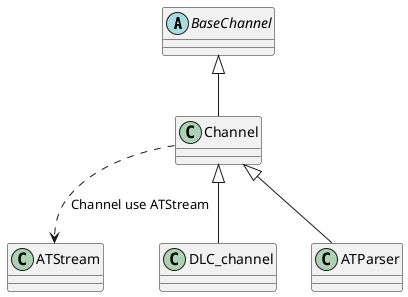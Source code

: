 @startuml

abstract class BaseChannel

BaseChannel <|-- Channel

Channel ..> ATStream: Channel use ATStream

Channel <|-- DLC_channel
Channel <|-- ATParser

@enduml